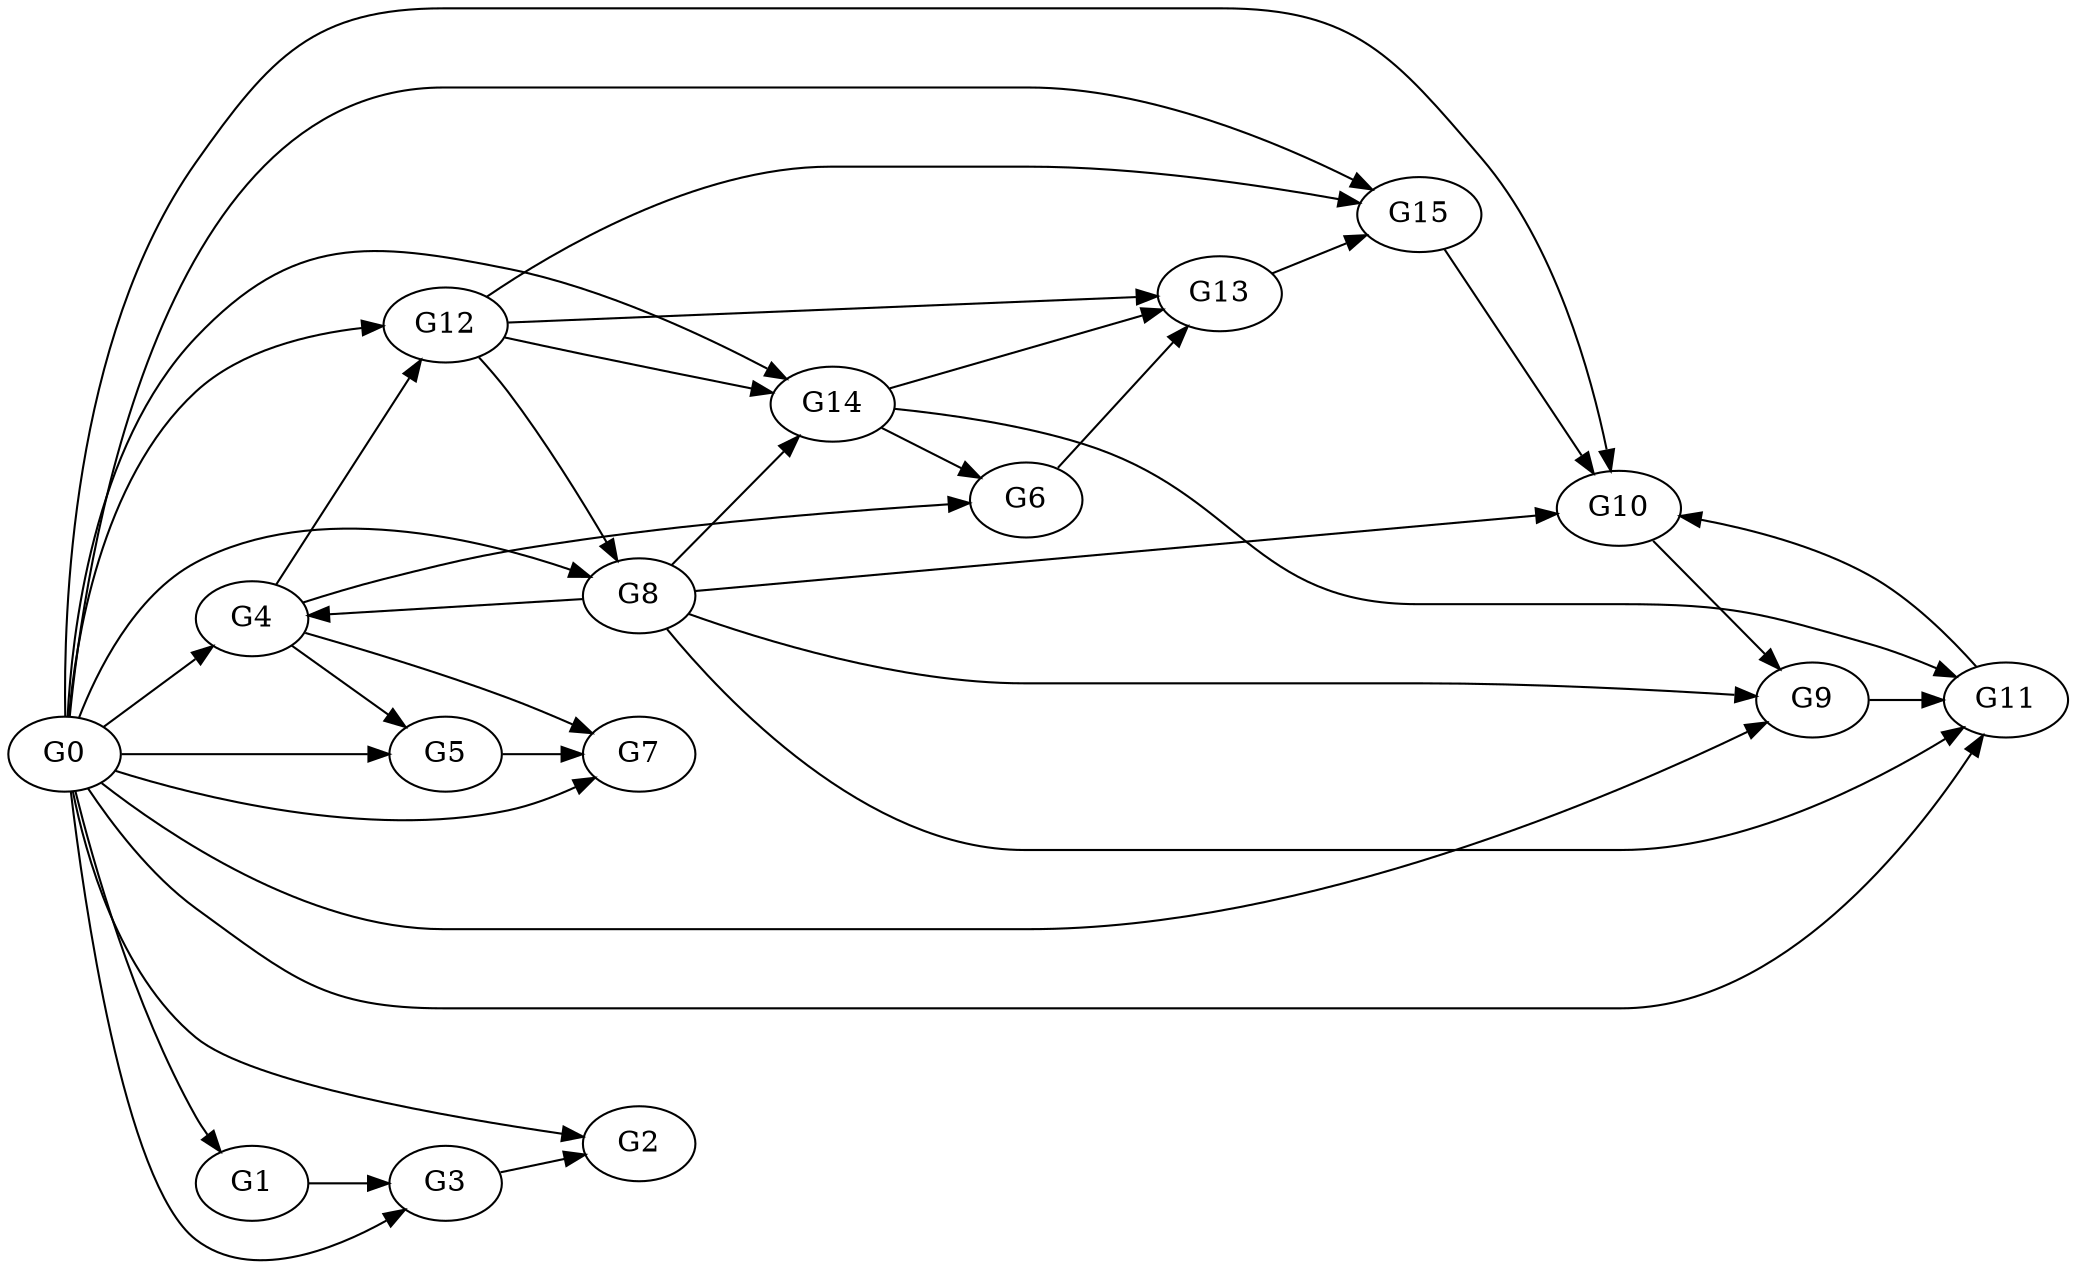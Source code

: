 digraph "Example_DeleteEdgeTest1" {
	rankdir=LR;
	"G4";
	"G15";
	"G3";
	"G14";
	"G2";
	"G13";
	"G1";
	"G0";
	"G12";
	"G11";
	"G10";
	"G9";
	"G8";
	"G7";
	"G6";
	"G5";
	"G8" -> "G11";
	"G4" -> "G12";
	"G0" -> "G10";
	"G0" -> "G11";
	"G5" -> "G7";
	"G12" -> "G14";
	"G0" -> "G15";
	"G0" -> "G3";
	"G12" -> "G13";
	"G10" -> "G9";
	"G0" -> "G14";
	"G8" -> "G10";
	"G15" -> "G10";
	"G11" -> "G10";
	"G0" -> "G7";
	"G8" -> "G4";
	"G12" -> "G15";
	"G14" -> "G6";
	"G0" -> "G4";
	"G1" -> "G3";
	"G8" -> "G14";
	"G14" -> "G13";
	"G6" -> "G13";
	"G13" -> "G15";
	"G0" -> "G2";
	"G4" -> "G6";
	"G8" -> "G9";
	"G12" -> "G8";
	"G0" -> "G9";
	"G4" -> "G7";
	"G14" -> "G11";
	"G0" -> "G1";
	"G0" -> "G5";
	"G3" -> "G2";
	"G4" -> "G5";
	"G0" -> "G8";
	"G0" -> "G12";
	"G9" -> "G11";
}